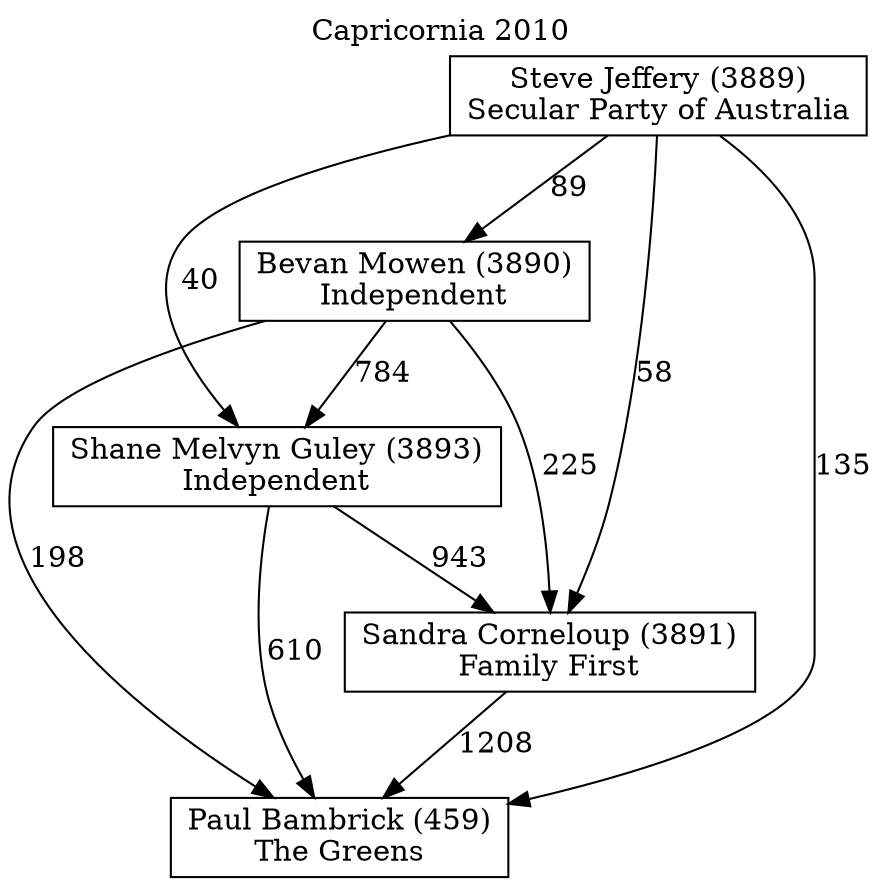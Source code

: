 // House preference flow
digraph "Paul Bambrick (459)_Capricornia_2010" {
	graph [label="Capricornia 2010" labelloc=t mclimit=10]
	node [shape=box]
	"Bevan Mowen (3890)" [label="Bevan Mowen (3890)
Independent"]
	"Paul Bambrick (459)" [label="Paul Bambrick (459)
The Greens"]
	"Sandra Corneloup (3891)" [label="Sandra Corneloup (3891)
Family First"]
	"Shane Melvyn Guley (3893)" [label="Shane Melvyn Guley (3893)
Independent"]
	"Steve Jeffery (3889)" [label="Steve Jeffery (3889)
Secular Party of Australia"]
	"Bevan Mowen (3890)" -> "Paul Bambrick (459)" [label=198]
	"Bevan Mowen (3890)" -> "Sandra Corneloup (3891)" [label=225]
	"Bevan Mowen (3890)" -> "Shane Melvyn Guley (3893)" [label=784]
	"Sandra Corneloup (3891)" -> "Paul Bambrick (459)" [label=1208]
	"Shane Melvyn Guley (3893)" -> "Paul Bambrick (459)" [label=610]
	"Shane Melvyn Guley (3893)" -> "Sandra Corneloup (3891)" [label=943]
	"Steve Jeffery (3889)" -> "Bevan Mowen (3890)" [label=89]
	"Steve Jeffery (3889)" -> "Paul Bambrick (459)" [label=135]
	"Steve Jeffery (3889)" -> "Sandra Corneloup (3891)" [label=58]
	"Steve Jeffery (3889)" -> "Shane Melvyn Guley (3893)" [label=40]
}
